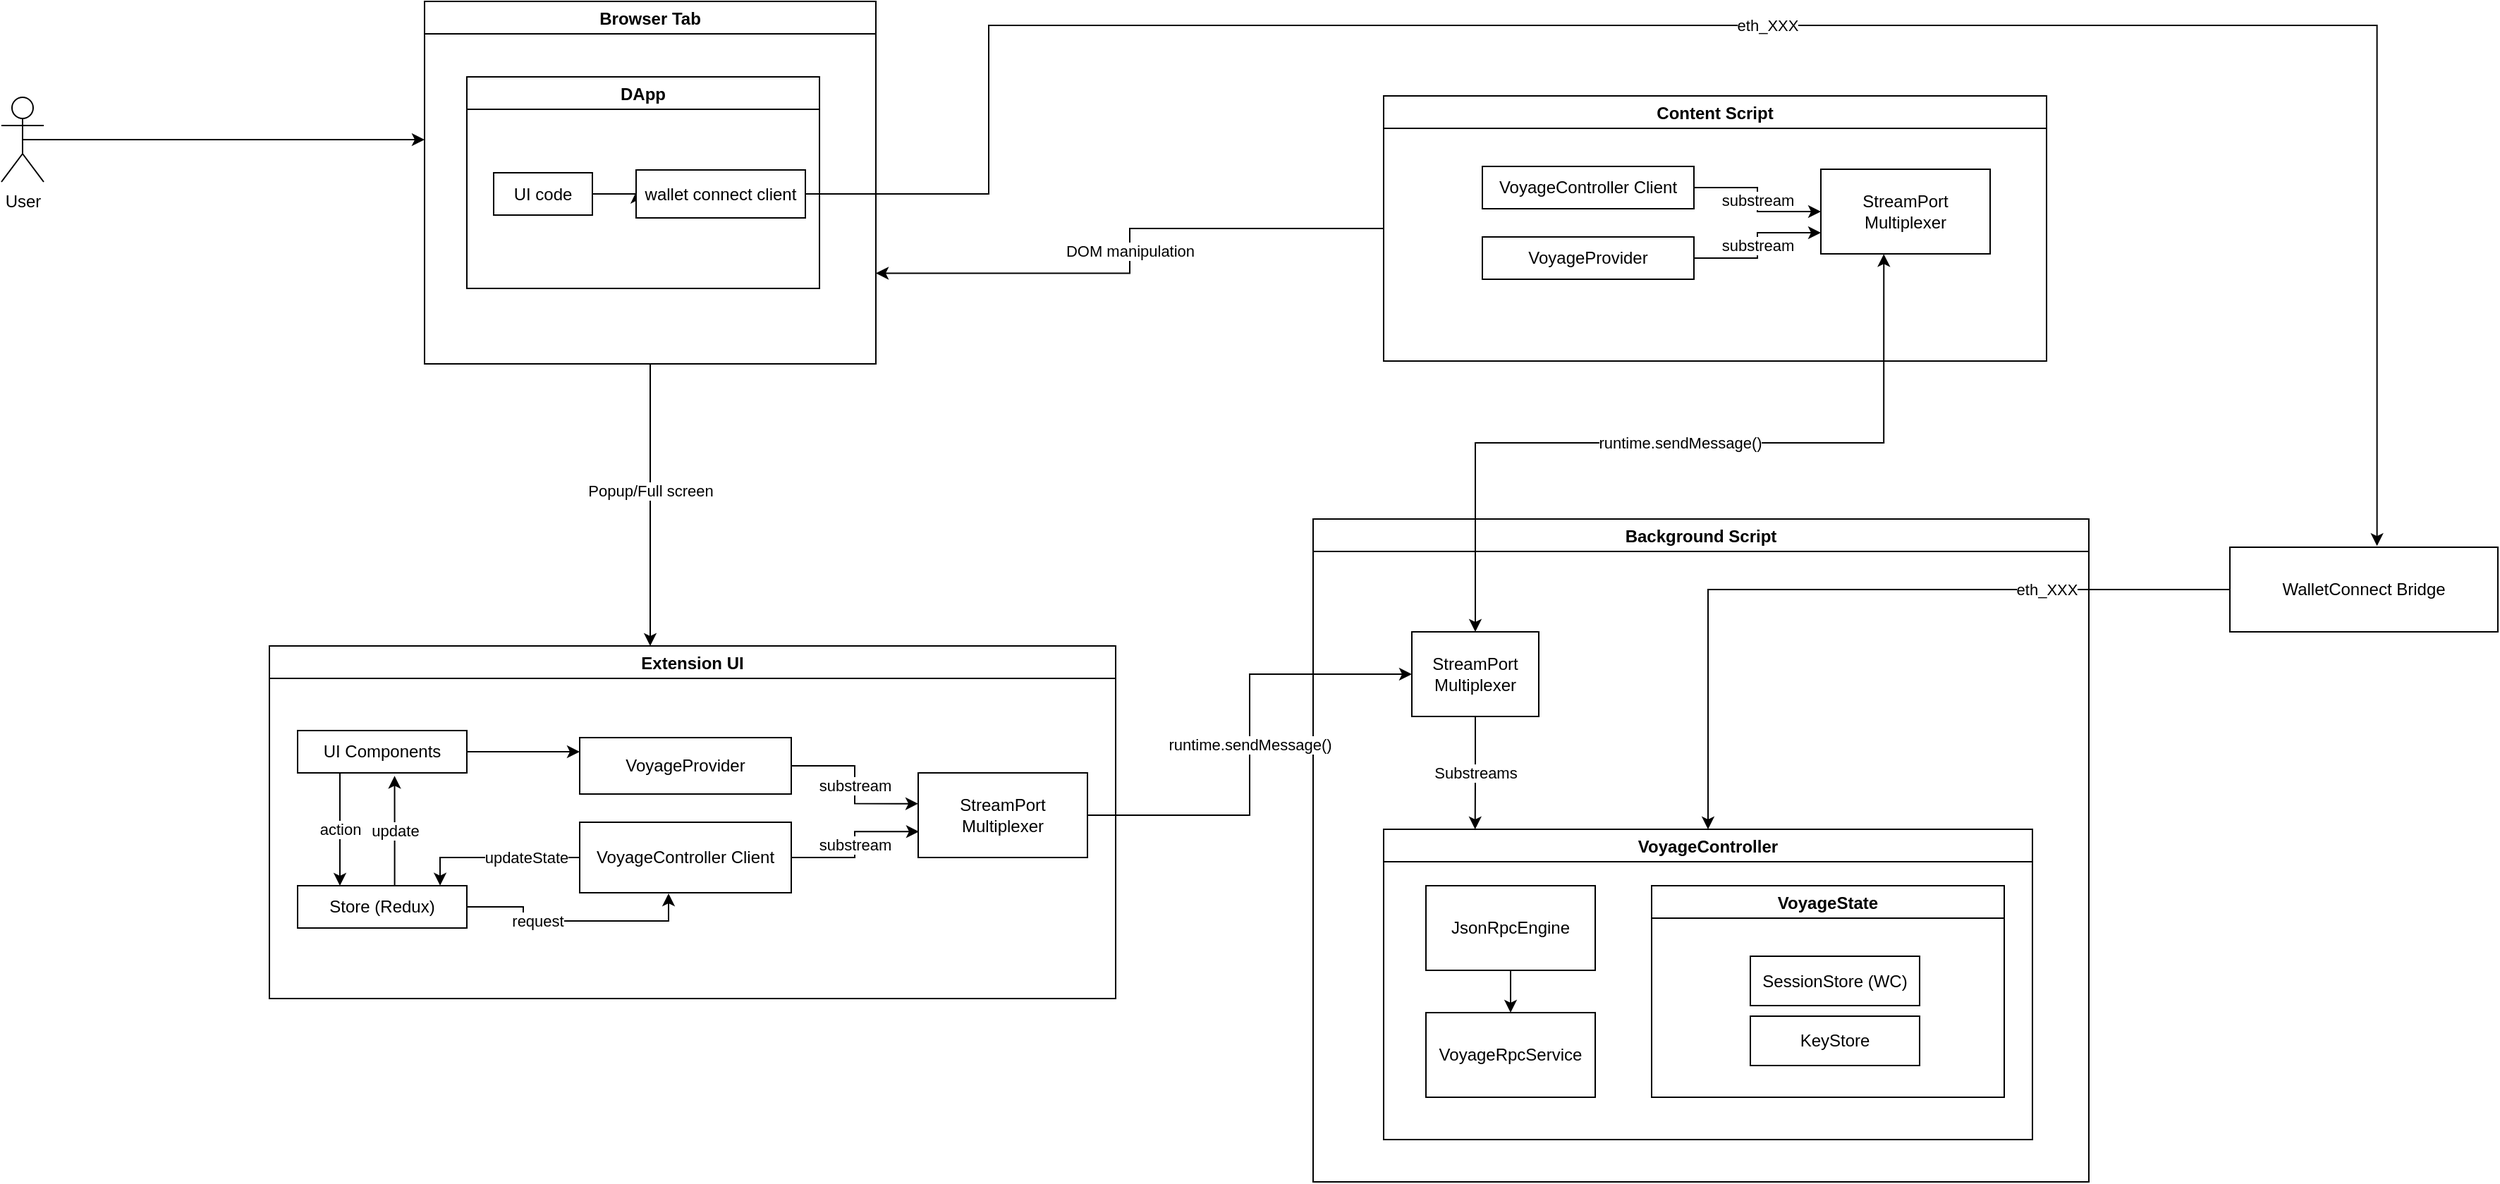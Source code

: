 <mxfile version="20.2.0" type="device"><diagram id="qZA7JfOYm44j4eWK5OIx" name="Page-1"><mxGraphModel dx="2646" dy="1454" grid="1" gridSize="10" guides="1" tooltips="1" connect="1" arrows="1" fold="1" page="1" pageScale="1" pageWidth="827" pageHeight="1169" math="0" shadow="0"><root><mxCell id="0"/><mxCell id="1" parent="0"/><mxCell id="LUqz8Y6GG8HUUOwcTGi3-4" style="edgeStyle=orthogonalEdgeStyle;rounded=0;orthogonalLoop=1;jettySize=auto;html=1;exitX=0.5;exitY=0.5;exitDx=0;exitDy=0;exitPerimeter=0;" edge="1" parent="1" source="LUqz8Y6GG8HUUOwcTGi3-3"><mxGeometry relative="1" as="geometry"><mxPoint x="360" y="131.048" as="targetPoint"/></mxGeometry></mxCell><mxCell id="LUqz8Y6GG8HUUOwcTGi3-3" value="User" style="shape=umlActor;verticalLabelPosition=bottom;verticalAlign=top;html=1;outlineConnect=0;" vertex="1" parent="1"><mxGeometry x="60" y="101" width="30" height="60" as="geometry"/></mxCell><mxCell id="LUqz8Y6GG8HUUOwcTGi3-79" style="edgeStyle=orthogonalEdgeStyle;rounded=0;orthogonalLoop=1;jettySize=auto;html=1;startArrow=none;startFill=0;endArrow=classic;endFill=1;exitX=0;exitY=0.5;exitDx=0;exitDy=0;" edge="1" parent="1" source="LUqz8Y6GG8HUUOwcTGi3-80" target="LUqz8Y6GG8HUUOwcTGi3-35"><mxGeometry relative="1" as="geometry"><mxPoint x="1640" y="445.0" as="sourcePoint"/></mxGeometry></mxCell><mxCell id="LUqz8Y6GG8HUUOwcTGi3-81" value="eth_XXX" style="edgeLabel;html=1;align=center;verticalAlign=middle;resizable=0;points=[];" vertex="1" connectable="0" parent="LUqz8Y6GG8HUUOwcTGi3-79"><mxGeometry x="-0.71" y="1" relative="1" as="geometry"><mxPoint x="-52" y="-1" as="offset"/></mxGeometry></mxCell><mxCell id="LUqz8Y6GG8HUUOwcTGi3-11" value="Extension UI" style="swimlane;" vertex="1" parent="1"><mxGeometry x="250" y="490" width="600" height="250" as="geometry"/></mxCell><mxCell id="LUqz8Y6GG8HUUOwcTGi3-14" value="action" style="edgeStyle=orthogonalEdgeStyle;rounded=0;orthogonalLoop=1;jettySize=auto;html=1;" edge="1" parent="LUqz8Y6GG8HUUOwcTGi3-11" source="LUqz8Y6GG8HUUOwcTGi3-12" target="LUqz8Y6GG8HUUOwcTGi3-13"><mxGeometry relative="1" as="geometry"><Array as="points"><mxPoint x="50" y="120"/><mxPoint x="50" y="120"/></Array></mxGeometry></mxCell><mxCell id="LUqz8Y6GG8HUUOwcTGi3-40" style="edgeStyle=orthogonalEdgeStyle;rounded=0;orthogonalLoop=1;jettySize=auto;html=1;exitX=1;exitY=0.5;exitDx=0;exitDy=0;entryX=0;entryY=0.25;entryDx=0;entryDy=0;" edge="1" parent="LUqz8Y6GG8HUUOwcTGi3-11" source="LUqz8Y6GG8HUUOwcTGi3-12" target="LUqz8Y6GG8HUUOwcTGi3-38"><mxGeometry relative="1" as="geometry"/></mxCell><mxCell id="LUqz8Y6GG8HUUOwcTGi3-12" value="UI Components" style="rounded=0;whiteSpace=wrap;html=1;" vertex="1" parent="LUqz8Y6GG8HUUOwcTGi3-11"><mxGeometry x="20" y="60" width="120" height="30" as="geometry"/></mxCell><mxCell id="LUqz8Y6GG8HUUOwcTGi3-18" style="edgeStyle=orthogonalEdgeStyle;rounded=0;orthogonalLoop=1;jettySize=auto;html=1;entryX=0.42;entryY=1.01;entryDx=0;entryDy=0;entryPerimeter=0;" edge="1" parent="LUqz8Y6GG8HUUOwcTGi3-11" source="LUqz8Y6GG8HUUOwcTGi3-13" target="LUqz8Y6GG8HUUOwcTGi3-17"><mxGeometry relative="1" as="geometry"/></mxCell><mxCell id="LUqz8Y6GG8HUUOwcTGi3-19" value="request" style="edgeLabel;html=1;align=center;verticalAlign=middle;resizable=0;points=[];" vertex="1" connectable="0" parent="LUqz8Y6GG8HUUOwcTGi3-18"><mxGeometry x="-0.307" relative="1" as="geometry"><mxPoint as="offset"/></mxGeometry></mxCell><mxCell id="LUqz8Y6GG8HUUOwcTGi3-22" value="update" style="edgeStyle=orthogonalEdgeStyle;rounded=0;orthogonalLoop=1;jettySize=auto;html=1;entryX=0.573;entryY=1.072;entryDx=0;entryDy=0;entryPerimeter=0;" edge="1" parent="LUqz8Y6GG8HUUOwcTGi3-11" source="LUqz8Y6GG8HUUOwcTGi3-13" target="LUqz8Y6GG8HUUOwcTGi3-12"><mxGeometry relative="1" as="geometry"><Array as="points"><mxPoint x="89" y="130"/></Array></mxGeometry></mxCell><mxCell id="LUqz8Y6GG8HUUOwcTGi3-13" value="Store (Redux)" style="rounded=0;whiteSpace=wrap;html=1;" vertex="1" parent="LUqz8Y6GG8HUUOwcTGi3-11"><mxGeometry x="20" y="170" width="120" height="30" as="geometry"/></mxCell><mxCell id="LUqz8Y6GG8HUUOwcTGi3-20" value="updateState" style="edgeStyle=orthogonalEdgeStyle;rounded=0;orthogonalLoop=1;jettySize=auto;html=1;entryX=0.842;entryY=-0.005;entryDx=0;entryDy=0;entryPerimeter=0;" edge="1" parent="LUqz8Y6GG8HUUOwcTGi3-11" source="LUqz8Y6GG8HUUOwcTGi3-17" target="LUqz8Y6GG8HUUOwcTGi3-13"><mxGeometry x="-0.35" relative="1" as="geometry"><mxPoint as="offset"/></mxGeometry></mxCell><mxCell id="LUqz8Y6GG8HUUOwcTGi3-68" value="substream" style="edgeStyle=orthogonalEdgeStyle;rounded=0;orthogonalLoop=1;jettySize=auto;html=1;exitX=1;exitY=0.5;exitDx=0;exitDy=0;entryX=0.004;entryY=0.694;entryDx=0;entryDy=0;entryPerimeter=0;startArrow=none;startFill=0;endArrow=classic;endFill=1;" edge="1" parent="LUqz8Y6GG8HUUOwcTGi3-11" source="LUqz8Y6GG8HUUOwcTGi3-17" target="LUqz8Y6GG8HUUOwcTGi3-66"><mxGeometry relative="1" as="geometry"/></mxCell><mxCell id="LUqz8Y6GG8HUUOwcTGi3-17" value="VoyageController Client" style="rounded=0;whiteSpace=wrap;html=1;" vertex="1" parent="LUqz8Y6GG8HUUOwcTGi3-11"><mxGeometry x="220" y="125" width="150" height="50" as="geometry"/></mxCell><mxCell id="LUqz8Y6GG8HUUOwcTGi3-67" value="substream" style="edgeStyle=orthogonalEdgeStyle;rounded=0;orthogonalLoop=1;jettySize=auto;html=1;exitX=1;exitY=0.5;exitDx=0;exitDy=0;entryX=0;entryY=0.364;entryDx=0;entryDy=0;entryPerimeter=0;startArrow=none;startFill=0;endArrow=classic;endFill=1;" edge="1" parent="LUqz8Y6GG8HUUOwcTGi3-11" source="LUqz8Y6GG8HUUOwcTGi3-38" target="LUqz8Y6GG8HUUOwcTGi3-66"><mxGeometry relative="1" as="geometry"/></mxCell><mxCell id="LUqz8Y6GG8HUUOwcTGi3-38" value="VoyageProvider" style="rounded=0;whiteSpace=wrap;html=1;" vertex="1" parent="LUqz8Y6GG8HUUOwcTGi3-11"><mxGeometry x="220" y="65" width="150" height="40" as="geometry"/></mxCell><mxCell id="LUqz8Y6GG8HUUOwcTGi3-66" value="StreamPort Multiplexer" style="rounded=0;whiteSpace=wrap;html=1;" vertex="1" parent="LUqz8Y6GG8HUUOwcTGi3-11"><mxGeometry x="460" y="90" width="120" height="60" as="geometry"/></mxCell><mxCell id="LUqz8Y6GG8HUUOwcTGi3-24" style="edgeStyle=orthogonalEdgeStyle;rounded=0;orthogonalLoop=1;jettySize=auto;html=1;exitX=0.5;exitY=1;exitDx=0;exitDy=0;" edge="1" parent="1" source="LUqz8Y6GG8HUUOwcTGi3-23"><mxGeometry relative="1" as="geometry"><mxPoint x="520" y="490" as="targetPoint"/><Array as="points"><mxPoint x="520" y="490"/></Array></mxGeometry></mxCell><mxCell id="LUqz8Y6GG8HUUOwcTGi3-26" value="Popup/Full screen" style="edgeLabel;html=1;align=center;verticalAlign=middle;resizable=0;points=[];" vertex="1" connectable="0" parent="LUqz8Y6GG8HUUOwcTGi3-24"><mxGeometry x="-0.267" y="1" relative="1" as="geometry"><mxPoint x="-1" y="16" as="offset"/></mxGeometry></mxCell><mxCell id="LUqz8Y6GG8HUUOwcTGi3-23" value="Browser Tab" style="swimlane;" vertex="1" parent="1"><mxGeometry x="360" y="33" width="320" height="257" as="geometry"/></mxCell><mxCell id="LUqz8Y6GG8HUUOwcTGi3-2" value="DApp" style="swimlane;" vertex="1" parent="LUqz8Y6GG8HUUOwcTGi3-23"><mxGeometry x="30" y="53.5" width="250" height="150" as="geometry"><mxRectangle x="170" y="90" width="140" height="30" as="alternateBounds"/></mxGeometry></mxCell><mxCell id="LUqz8Y6GG8HUUOwcTGi3-7" style="edgeStyle=orthogonalEdgeStyle;rounded=0;orthogonalLoop=1;jettySize=auto;html=1;exitX=1;exitY=0.5;exitDx=0;exitDy=0;entryX=0.004;entryY=0.432;entryDx=0;entryDy=0;entryPerimeter=0;" edge="1" parent="LUqz8Y6GG8HUUOwcTGi3-2" source="LUqz8Y6GG8HUUOwcTGi3-5" target="LUqz8Y6GG8HUUOwcTGi3-6"><mxGeometry relative="1" as="geometry"/></mxCell><mxCell id="LUqz8Y6GG8HUUOwcTGi3-5" value="UI code" style="rounded=0;whiteSpace=wrap;html=1;" vertex="1" parent="LUqz8Y6GG8HUUOwcTGi3-2"><mxGeometry x="19" y="68" width="70" height="30" as="geometry"/></mxCell><mxCell id="LUqz8Y6GG8HUUOwcTGi3-6" value="wallet connect client" style="rounded=0;whiteSpace=wrap;html=1;" vertex="1" parent="LUqz8Y6GG8HUUOwcTGi3-2"><mxGeometry x="120" y="66" width="120" height="34" as="geometry"/></mxCell><mxCell id="LUqz8Y6GG8HUUOwcTGi3-58" value="DOM manipulation" style="edgeStyle=orthogonalEdgeStyle;rounded=0;orthogonalLoop=1;jettySize=auto;html=1;entryX=1;entryY=0.75;entryDx=0;entryDy=0;startArrow=none;startFill=0;endArrow=classic;endFill=1;" edge="1" parent="1" source="LUqz8Y6GG8HUUOwcTGi3-28" target="LUqz8Y6GG8HUUOwcTGi3-23"><mxGeometry relative="1" as="geometry"/></mxCell><mxCell id="LUqz8Y6GG8HUUOwcTGi3-28" value="Content Script" style="swimlane;" vertex="1" parent="1"><mxGeometry x="1040" y="100" width="470" height="188" as="geometry"/></mxCell><mxCell id="LUqz8Y6GG8HUUOwcTGi3-59" value="StreamPort Multiplexer" style="rounded=0;whiteSpace=wrap;html=1;" vertex="1" parent="LUqz8Y6GG8HUUOwcTGi3-28"><mxGeometry x="310" y="52" width="120" height="60" as="geometry"/></mxCell><mxCell id="LUqz8Y6GG8HUUOwcTGi3-62" value="substream" style="edgeStyle=orthogonalEdgeStyle;rounded=0;orthogonalLoop=1;jettySize=auto;html=1;exitX=1;exitY=0.5;exitDx=0;exitDy=0;startArrow=none;startFill=0;endArrow=classic;endFill=1;" edge="1" parent="LUqz8Y6GG8HUUOwcTGi3-28" source="LUqz8Y6GG8HUUOwcTGi3-60" target="LUqz8Y6GG8HUUOwcTGi3-59"><mxGeometry relative="1" as="geometry"/></mxCell><mxCell id="LUqz8Y6GG8HUUOwcTGi3-60" value="VoyageController Client" style="rounded=0;whiteSpace=wrap;html=1;" vertex="1" parent="LUqz8Y6GG8HUUOwcTGi3-28"><mxGeometry x="70" y="50" width="150" height="30" as="geometry"/></mxCell><mxCell id="LUqz8Y6GG8HUUOwcTGi3-63" value="substream" style="edgeStyle=orthogonalEdgeStyle;rounded=0;orthogonalLoop=1;jettySize=auto;html=1;exitX=1;exitY=0.5;exitDx=0;exitDy=0;entryX=0;entryY=0.75;entryDx=0;entryDy=0;startArrow=none;startFill=0;endArrow=classic;endFill=1;" edge="1" parent="LUqz8Y6GG8HUUOwcTGi3-28" source="LUqz8Y6GG8HUUOwcTGi3-61" target="LUqz8Y6GG8HUUOwcTGi3-59"><mxGeometry relative="1" as="geometry"/></mxCell><mxCell id="LUqz8Y6GG8HUUOwcTGi3-61" value="VoyageProvider" style="rounded=0;whiteSpace=wrap;html=1;" vertex="1" parent="LUqz8Y6GG8HUUOwcTGi3-28"><mxGeometry x="70" y="100" width="150" height="30" as="geometry"/></mxCell><mxCell id="LUqz8Y6GG8HUUOwcTGi3-27" value="Background Script" style="swimlane;" vertex="1" parent="1"><mxGeometry x="990" y="400" width="550" height="470" as="geometry"/></mxCell><mxCell id="LUqz8Y6GG8HUUOwcTGi3-35" value="VoyageController" style="swimlane;" vertex="1" parent="LUqz8Y6GG8HUUOwcTGi3-27"><mxGeometry x="50" y="220" width="460" height="220" as="geometry"/></mxCell><mxCell id="LUqz8Y6GG8HUUOwcTGi3-41" value="VoyageRpcService" style="rounded=0;whiteSpace=wrap;html=1;" vertex="1" parent="LUqz8Y6GG8HUUOwcTGi3-35"><mxGeometry x="30" y="130" width="120" height="60" as="geometry"/></mxCell><mxCell id="LUqz8Y6GG8HUUOwcTGi3-43" value="VoyageState" style="swimlane;" vertex="1" parent="LUqz8Y6GG8HUUOwcTGi3-35"><mxGeometry x="190" y="40" width="250" height="150" as="geometry"/></mxCell><mxCell id="LUqz8Y6GG8HUUOwcTGi3-44" value="SessionStore (WC)" style="rounded=0;whiteSpace=wrap;html=1;" vertex="1" parent="LUqz8Y6GG8HUUOwcTGi3-43"><mxGeometry x="70" y="50" width="120" height="35" as="geometry"/></mxCell><mxCell id="LUqz8Y6GG8HUUOwcTGi3-45" value="KeyStore" style="rounded=0;whiteSpace=wrap;html=1;" vertex="1" parent="LUqz8Y6GG8HUUOwcTGi3-43"><mxGeometry x="70" y="92.5" width="120" height="35" as="geometry"/></mxCell><mxCell id="LUqz8Y6GG8HUUOwcTGi3-78" style="edgeStyle=orthogonalEdgeStyle;rounded=0;orthogonalLoop=1;jettySize=auto;html=1;exitX=0.5;exitY=1;exitDx=0;exitDy=0;entryX=0.5;entryY=0;entryDx=0;entryDy=0;startArrow=none;startFill=0;endArrow=classic;endFill=1;" edge="1" parent="LUqz8Y6GG8HUUOwcTGi3-35" source="LUqz8Y6GG8HUUOwcTGi3-33" target="LUqz8Y6GG8HUUOwcTGi3-41"><mxGeometry relative="1" as="geometry"/></mxCell><mxCell id="LUqz8Y6GG8HUUOwcTGi3-33" value="JsonRpcEngine" style="rounded=0;whiteSpace=wrap;html=1;" vertex="1" parent="LUqz8Y6GG8HUUOwcTGi3-35"><mxGeometry x="30" y="40" width="120" height="60" as="geometry"/></mxCell><mxCell id="LUqz8Y6GG8HUUOwcTGi3-52" value="Substreams" style="edgeStyle=orthogonalEdgeStyle;rounded=0;orthogonalLoop=1;jettySize=auto;html=1;exitX=0.5;exitY=1;exitDx=0;exitDy=0;entryX=0.141;entryY=0;entryDx=0;entryDy=0;entryPerimeter=0;" edge="1" parent="LUqz8Y6GG8HUUOwcTGi3-27" source="LUqz8Y6GG8HUUOwcTGi3-49" target="LUqz8Y6GG8HUUOwcTGi3-35"><mxGeometry relative="1" as="geometry"/></mxCell><mxCell id="LUqz8Y6GG8HUUOwcTGi3-49" value="StreamPort Multiplexer" style="rounded=0;whiteSpace=wrap;html=1;" vertex="1" parent="LUqz8Y6GG8HUUOwcTGi3-27"><mxGeometry x="70" y="80" width="90" height="60" as="geometry"/></mxCell><mxCell id="LUqz8Y6GG8HUUOwcTGi3-30" value="eth_XXX" style="edgeStyle=orthogonalEdgeStyle;rounded=0;orthogonalLoop=1;jettySize=auto;html=1;entryX=0.549;entryY=-0.015;entryDx=0;entryDy=0;entryPerimeter=0;" edge="1" parent="1" source="LUqz8Y6GG8HUUOwcTGi3-6" target="LUqz8Y6GG8HUUOwcTGi3-80"><mxGeometry relative="1" as="geometry"><mxPoint x="1710" y="390" as="targetPoint"/><Array as="points"><mxPoint x="760" y="170"/><mxPoint x="760" y="50"/><mxPoint x="1744" y="50"/></Array></mxGeometry></mxCell><mxCell id="LUqz8Y6GG8HUUOwcTGi3-53" value="runtime.sendMessage()" style="edgeStyle=orthogonalEdgeStyle;rounded=0;orthogonalLoop=1;jettySize=auto;html=1;exitX=0.5;exitY=0;exitDx=0;exitDy=0;startArrow=classic;startFill=1;entryX=0.372;entryY=1.003;entryDx=0;entryDy=0;entryPerimeter=0;" edge="1" parent="1" source="LUqz8Y6GG8HUUOwcTGi3-49" target="LUqz8Y6GG8HUUOwcTGi3-59"><mxGeometry relative="1" as="geometry"><mxPoint x="1395" y="280" as="targetPoint"/></mxGeometry></mxCell><mxCell id="LUqz8Y6GG8HUUOwcTGi3-70" value="runtime.sendMessage()" style="edgeStyle=orthogonalEdgeStyle;rounded=0;orthogonalLoop=1;jettySize=auto;html=1;exitX=1;exitY=0.5;exitDx=0;exitDy=0;entryX=0;entryY=0.5;entryDx=0;entryDy=0;startArrow=none;startFill=0;endArrow=classic;endFill=1;" edge="1" parent="1" source="LUqz8Y6GG8HUUOwcTGi3-66" target="LUqz8Y6GG8HUUOwcTGi3-49"><mxGeometry relative="1" as="geometry"/></mxCell><mxCell id="LUqz8Y6GG8HUUOwcTGi3-80" value="WalletConnect Bridge" style="rounded=0;whiteSpace=wrap;html=1;" vertex="1" parent="1"><mxGeometry x="1640" y="420" width="190" height="60" as="geometry"/></mxCell></root></mxGraphModel></diagram></mxfile>